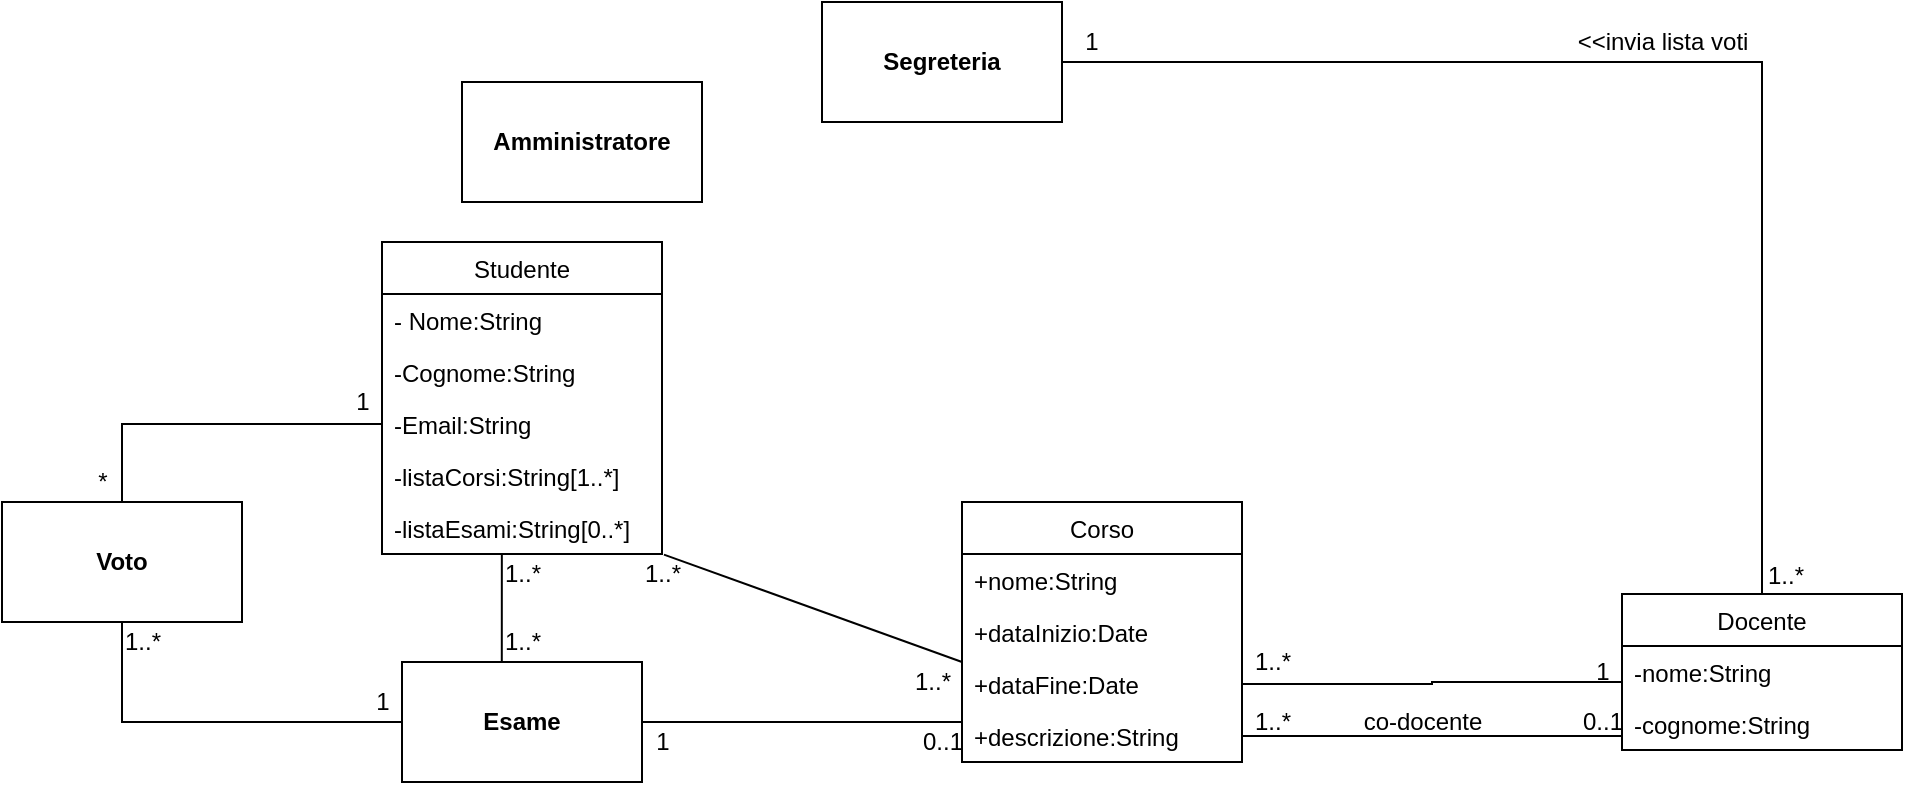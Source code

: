 <mxfile version="16.4.11" type="device"><diagram id="MOf7y_8kAuND_xLEKF-A" name="Pagina-1"><mxGraphModel dx="1479" dy="1618" grid="1" gridSize="10" guides="1" tooltips="1" connect="1" arrows="1" fold="1" page="1" pageScale="1" pageWidth="827" pageHeight="1169" math="0" shadow="0"><root><mxCell id="0"/><mxCell id="1" parent="0"/><mxCell id="c2kM7HhLV0Gr8ukdcEeq-102" style="edgeStyle=orthogonalEdgeStyle;rounded=0;orthogonalLoop=1;jettySize=auto;html=1;exitX=0;exitY=0.5;exitDx=0;exitDy=0;entryX=1;entryY=0.5;entryDx=0;entryDy=0;startArrow=none;startFill=0;endArrow=none;endFill=0;startSize=15;endSize=15;" edge="1" parent="1" source="c2kM7HhLV0Gr8ukdcEeq-94" target="c2kM7HhLV0Gr8ukdcEeq-84"><mxGeometry relative="1" as="geometry"><mxPoint x="600" y="305" as="sourcePoint"/><Array as="points"><mxPoint x="610" y="317"/></Array></mxGeometry></mxCell><mxCell id="c2kM7HhLV0Gr8ukdcEeq-4" value="&lt;b&gt;Segreteria&lt;br&gt;&lt;/b&gt;" style="rounded=0;whiteSpace=wrap;html=1;" vertex="1" parent="1"><mxGeometry x="210" y="-50" width="120" height="60" as="geometry"/></mxCell><mxCell id="c2kM7HhLV0Gr8ukdcEeq-5" value="&lt;b&gt;Amministratore&lt;br&gt;&lt;/b&gt;" style="rounded=0;whiteSpace=wrap;html=1;" vertex="1" parent="1"><mxGeometry x="30" y="-10" width="120" height="60" as="geometry"/></mxCell><mxCell id="c2kM7HhLV0Gr8ukdcEeq-21" style="edgeStyle=orthogonalEdgeStyle;rounded=0;orthogonalLoop=1;jettySize=auto;html=1;entryX=0.5;entryY=0;entryDx=0;entryDy=0;endArrow=none;endFill=0;endSize=15;exitX=0.428;exitY=1.01;exitDx=0;exitDy=0;exitPerimeter=0;" edge="1" parent="1" source="c2kM7HhLV0Gr8ukdcEeq-60" target="c2kM7HhLV0Gr8ukdcEeq-20"><mxGeometry relative="1" as="geometry"><mxPoint x="60" y="240" as="sourcePoint"/><Array as="points"><mxPoint x="50" y="280"/></Array></mxGeometry></mxCell><mxCell id="c2kM7HhLV0Gr8ukdcEeq-20" value="&lt;b&gt;Esame&lt;br&gt;&lt;/b&gt;" style="rounded=0;whiteSpace=wrap;html=1;" vertex="1" parent="1"><mxGeometry y="280" width="120" height="60" as="geometry"/></mxCell><mxCell id="c2kM7HhLV0Gr8ukdcEeq-26" value="1..*" style="text;html=1;align=center;verticalAlign=middle;resizable=0;points=[];autosize=1;strokeColor=none;fillColor=none;" vertex="1" parent="1"><mxGeometry x="45" y="260" width="30" height="20" as="geometry"/></mxCell><mxCell id="c2kM7HhLV0Gr8ukdcEeq-27" value="1..*" style="text;html=1;align=center;verticalAlign=middle;resizable=0;points=[];autosize=1;strokeColor=none;fillColor=none;" vertex="1" parent="1"><mxGeometry x="45" y="226" width="30" height="20" as="geometry"/></mxCell><mxCell id="c2kM7HhLV0Gr8ukdcEeq-29" style="rounded=0;orthogonalLoop=1;jettySize=auto;html=1;exitX=0;exitY=0;exitDx=0;exitDy=0;entryX=1.007;entryY=1.011;entryDx=0;entryDy=0;endArrow=none;endFill=0;endSize=15;entryPerimeter=0;" edge="1" parent="1" target="c2kM7HhLV0Gr8ukdcEeq-60"><mxGeometry relative="1" as="geometry"><mxPoint x="280" y="280" as="sourcePoint"/><mxPoint x="120.0" y="220" as="targetPoint"/></mxGeometry></mxCell><mxCell id="c2kM7HhLV0Gr8ukdcEeq-30" style="edgeStyle=none;rounded=0;orthogonalLoop=1;jettySize=auto;html=1;entryX=1;entryY=0.5;entryDx=0;entryDy=0;endArrow=none;endFill=0;endSize=15;startArrow=none;startFill=0;" edge="1" parent="1" target="c2kM7HhLV0Gr8ukdcEeq-20"><mxGeometry relative="1" as="geometry"><mxPoint x="280" y="310" as="sourcePoint"/></mxGeometry></mxCell><mxCell id="c2kM7HhLV0Gr8ukdcEeq-32" value="0..1" style="text;html=1;align=center;verticalAlign=middle;resizable=0;points=[];autosize=1;strokeColor=none;fillColor=none;" vertex="1" parent="1"><mxGeometry x="250" y="310" width="40" height="20" as="geometry"/></mxCell><mxCell id="c2kM7HhLV0Gr8ukdcEeq-33" value="1" style="text;html=1;align=center;verticalAlign=middle;resizable=0;points=[];autosize=1;strokeColor=none;fillColor=none;" vertex="1" parent="1"><mxGeometry x="120" y="310" width="20" height="20" as="geometry"/></mxCell><mxCell id="c2kM7HhLV0Gr8ukdcEeq-34" value="1..*" style="text;html=1;align=center;verticalAlign=middle;resizable=0;points=[];autosize=1;strokeColor=none;fillColor=none;" vertex="1" parent="1"><mxGeometry x="115" y="226" width="30" height="20" as="geometry"/></mxCell><mxCell id="c2kM7HhLV0Gr8ukdcEeq-35" value="1..*" style="text;html=1;align=center;verticalAlign=middle;resizable=0;points=[];autosize=1;strokeColor=none;fillColor=none;" vertex="1" parent="1"><mxGeometry x="250" y="280" width="30" height="20" as="geometry"/></mxCell><mxCell id="c2kM7HhLV0Gr8ukdcEeq-61" style="edgeStyle=orthogonalEdgeStyle;rounded=0;orthogonalLoop=1;jettySize=auto;html=1;entryX=0;entryY=0.5;entryDx=0;entryDy=0;startArrow=none;startFill=0;endArrow=none;endFill=0;startSize=15;endSize=15;" edge="1" parent="1" source="c2kM7HhLV0Gr8ukdcEeq-45" target="c2kM7HhLV0Gr8ukdcEeq-58"><mxGeometry relative="1" as="geometry"/></mxCell><mxCell id="c2kM7HhLV0Gr8ukdcEeq-62" style="edgeStyle=orthogonalEdgeStyle;rounded=0;orthogonalLoop=1;jettySize=auto;html=1;exitX=0.5;exitY=1;exitDx=0;exitDy=0;entryX=0;entryY=0.5;entryDx=0;entryDy=0;startArrow=none;startFill=0;endArrow=none;endFill=0;startSize=15;endSize=15;" edge="1" parent="1" source="c2kM7HhLV0Gr8ukdcEeq-45" target="c2kM7HhLV0Gr8ukdcEeq-20"><mxGeometry relative="1" as="geometry"/></mxCell><mxCell id="c2kM7HhLV0Gr8ukdcEeq-45" value="&lt;b&gt;Voto&lt;br&gt;&lt;/b&gt;" style="rounded=0;whiteSpace=wrap;html=1;" vertex="1" parent="1"><mxGeometry x="-200" y="200" width="120" height="60" as="geometry"/></mxCell><mxCell id="c2kM7HhLV0Gr8ukdcEeq-55" value="Studente" style="swimlane;fontStyle=0;childLayout=stackLayout;horizontal=1;startSize=26;fillColor=none;horizontalStack=0;resizeParent=1;resizeParentMax=0;resizeLast=0;collapsible=1;marginBottom=0;" vertex="1" parent="1"><mxGeometry x="-10" y="70" width="140" height="156" as="geometry"/></mxCell><mxCell id="c2kM7HhLV0Gr8ukdcEeq-56" value="- Nome:String" style="text;strokeColor=none;fillColor=none;align=left;verticalAlign=top;spacingLeft=4;spacingRight=4;overflow=hidden;rotatable=0;points=[[0,0.5],[1,0.5]];portConstraint=eastwest;" vertex="1" parent="c2kM7HhLV0Gr8ukdcEeq-55"><mxGeometry y="26" width="140" height="26" as="geometry"/></mxCell><mxCell id="c2kM7HhLV0Gr8ukdcEeq-57" value="-Cognome:String" style="text;strokeColor=none;fillColor=none;align=left;verticalAlign=top;spacingLeft=4;spacingRight=4;overflow=hidden;rotatable=0;points=[[0,0.5],[1,0.5]];portConstraint=eastwest;" vertex="1" parent="c2kM7HhLV0Gr8ukdcEeq-55"><mxGeometry y="52" width="140" height="26" as="geometry"/></mxCell><mxCell id="c2kM7HhLV0Gr8ukdcEeq-58" value="-Email:String" style="text;strokeColor=none;fillColor=none;align=left;verticalAlign=top;spacingLeft=4;spacingRight=4;overflow=hidden;rotatable=0;points=[[0,0.5],[1,0.5]];portConstraint=eastwest;" vertex="1" parent="c2kM7HhLV0Gr8ukdcEeq-55"><mxGeometry y="78" width="140" height="26" as="geometry"/></mxCell><mxCell id="c2kM7HhLV0Gr8ukdcEeq-59" value="-listaCorsi:String[1..*]" style="text;strokeColor=none;fillColor=none;align=left;verticalAlign=top;spacingLeft=4;spacingRight=4;overflow=hidden;rotatable=0;points=[[0,0.5],[1,0.5]];portConstraint=eastwest;" vertex="1" parent="c2kM7HhLV0Gr8ukdcEeq-55"><mxGeometry y="104" width="140" height="26" as="geometry"/></mxCell><mxCell id="c2kM7HhLV0Gr8ukdcEeq-60" value="-listaEsami:String[0..*]" style="text;strokeColor=none;fillColor=none;align=left;verticalAlign=top;spacingLeft=4;spacingRight=4;overflow=hidden;rotatable=0;points=[[0,0.5],[1,0.5]];portConstraint=eastwest;" vertex="1" parent="c2kM7HhLV0Gr8ukdcEeq-55"><mxGeometry y="130" width="140" height="26" as="geometry"/></mxCell><mxCell id="c2kM7HhLV0Gr8ukdcEeq-63" value="1" style="text;html=1;align=center;verticalAlign=middle;resizable=0;points=[];autosize=1;strokeColor=none;fillColor=none;" vertex="1" parent="1"><mxGeometry x="-30" y="140" width="20" height="20" as="geometry"/></mxCell><mxCell id="c2kM7HhLV0Gr8ukdcEeq-64" value="*" style="text;html=1;align=center;verticalAlign=middle;resizable=0;points=[];autosize=1;strokeColor=none;fillColor=none;" vertex="1" parent="1"><mxGeometry x="-160" y="180" width="20" height="20" as="geometry"/></mxCell><mxCell id="c2kM7HhLV0Gr8ukdcEeq-65" value="1" style="text;html=1;align=center;verticalAlign=middle;resizable=0;points=[];autosize=1;strokeColor=none;fillColor=none;" vertex="1" parent="1"><mxGeometry x="-20" y="290" width="20" height="20" as="geometry"/></mxCell><mxCell id="c2kM7HhLV0Gr8ukdcEeq-66" value="1..*" style="text;html=1;align=center;verticalAlign=middle;resizable=0;points=[];autosize=1;strokeColor=none;fillColor=none;" vertex="1" parent="1"><mxGeometry x="-145" y="260" width="30" height="20" as="geometry"/></mxCell><mxCell id="c2kM7HhLV0Gr8ukdcEeq-78" value="1..*" style="text;html=1;align=center;verticalAlign=middle;resizable=0;points=[];autosize=1;strokeColor=none;fillColor=none;" vertex="1" parent="1"><mxGeometry x="420" y="270" width="30" height="20" as="geometry"/></mxCell><mxCell id="c2kM7HhLV0Gr8ukdcEeq-79" value="1" style="text;html=1;align=center;verticalAlign=middle;resizable=0;points=[];autosize=1;strokeColor=none;fillColor=none;" vertex="1" parent="1"><mxGeometry x="590" y="275" width="20" height="20" as="geometry"/></mxCell><mxCell id="c2kM7HhLV0Gr8ukdcEeq-80" value="Corso" style="swimlane;fontStyle=0;childLayout=stackLayout;horizontal=1;startSize=26;fillColor=none;horizontalStack=0;resizeParent=1;resizeParentMax=0;resizeLast=0;collapsible=1;marginBottom=0;" vertex="1" parent="1"><mxGeometry x="280" y="200" width="140" height="130" as="geometry"/></mxCell><mxCell id="c2kM7HhLV0Gr8ukdcEeq-81" value="+nome:String" style="text;strokeColor=none;fillColor=none;align=left;verticalAlign=top;spacingLeft=4;spacingRight=4;overflow=hidden;rotatable=0;points=[[0,0.5],[1,0.5]];portConstraint=eastwest;" vertex="1" parent="c2kM7HhLV0Gr8ukdcEeq-80"><mxGeometry y="26" width="140" height="26" as="geometry"/></mxCell><mxCell id="c2kM7HhLV0Gr8ukdcEeq-82" value="+dataInizio:Date" style="text;strokeColor=none;fillColor=none;align=left;verticalAlign=top;spacingLeft=4;spacingRight=4;overflow=hidden;rotatable=0;points=[[0,0.5],[1,0.5]];portConstraint=eastwest;" vertex="1" parent="c2kM7HhLV0Gr8ukdcEeq-80"><mxGeometry y="52" width="140" height="26" as="geometry"/></mxCell><mxCell id="c2kM7HhLV0Gr8ukdcEeq-83" value="+dataFine:Date" style="text;strokeColor=none;fillColor=none;align=left;verticalAlign=top;spacingLeft=4;spacingRight=4;overflow=hidden;rotatable=0;points=[[0,0.5],[1,0.5]];portConstraint=eastwest;" vertex="1" parent="c2kM7HhLV0Gr8ukdcEeq-80"><mxGeometry y="78" width="140" height="26" as="geometry"/></mxCell><mxCell id="c2kM7HhLV0Gr8ukdcEeq-84" value="+descrizione:String" style="text;strokeColor=none;fillColor=none;align=left;verticalAlign=top;spacingLeft=4;spacingRight=4;overflow=hidden;rotatable=0;points=[[0,0.5],[1,0.5]];portConstraint=eastwest;" vertex="1" parent="c2kM7HhLV0Gr8ukdcEeq-80"><mxGeometry y="104" width="140" height="26" as="geometry"/></mxCell><mxCell id="c2kM7HhLV0Gr8ukdcEeq-106" style="edgeStyle=orthogonalEdgeStyle;rounded=0;orthogonalLoop=1;jettySize=auto;html=1;entryX=1;entryY=0.5;entryDx=0;entryDy=0;startArrow=none;startFill=0;endArrow=none;endFill=0;startSize=15;endSize=15;" edge="1" parent="1" source="c2kM7HhLV0Gr8ukdcEeq-92" target="c2kM7HhLV0Gr8ukdcEeq-4"><mxGeometry relative="1" as="geometry"><Array as="points"><mxPoint x="680" y="-20"/></Array></mxGeometry></mxCell><mxCell id="c2kM7HhLV0Gr8ukdcEeq-92" value="Docente" style="swimlane;fontStyle=0;childLayout=stackLayout;horizontal=1;startSize=26;fillColor=none;horizontalStack=0;resizeParent=1;resizeParentMax=0;resizeLast=0;collapsible=1;marginBottom=0;" vertex="1" parent="1"><mxGeometry x="610" y="246" width="140" height="78" as="geometry"/></mxCell><mxCell id="c2kM7HhLV0Gr8ukdcEeq-93" value="-nome:String" style="text;strokeColor=none;fillColor=none;align=left;verticalAlign=top;spacingLeft=4;spacingRight=4;overflow=hidden;rotatable=0;points=[[0,0.5],[1,0.5]];portConstraint=eastwest;" vertex="1" parent="c2kM7HhLV0Gr8ukdcEeq-92"><mxGeometry y="26" width="140" height="26" as="geometry"/></mxCell><mxCell id="c2kM7HhLV0Gr8ukdcEeq-94" value="-cognome:String" style="text;strokeColor=none;fillColor=none;align=left;verticalAlign=top;spacingLeft=4;spacingRight=4;overflow=hidden;rotatable=0;points=[[0,0.5],[1,0.5]];portConstraint=eastwest;" vertex="1" parent="c2kM7HhLV0Gr8ukdcEeq-92"><mxGeometry y="52" width="140" height="26" as="geometry"/></mxCell><mxCell id="c2kM7HhLV0Gr8ukdcEeq-98" style="edgeStyle=orthogonalEdgeStyle;rounded=0;orthogonalLoop=1;jettySize=auto;html=1;exitX=1;exitY=0.5;exitDx=0;exitDy=0;startArrow=none;startFill=0;endArrow=none;endFill=0;startSize=15;endSize=15;entryX=0;entryY=0.5;entryDx=0;entryDy=0;" edge="1" parent="1" source="c2kM7HhLV0Gr8ukdcEeq-83" target="c2kM7HhLV0Gr8ukdcEeq-93"><mxGeometry relative="1" as="geometry"><mxPoint x="600" y="290.034" as="targetPoint"/><Array as="points"><mxPoint x="515" y="291"/><mxPoint x="610" y="290"/></Array></mxGeometry></mxCell><mxCell id="c2kM7HhLV0Gr8ukdcEeq-99" value="co-docente" style="text;html=1;align=center;verticalAlign=middle;resizable=0;points=[];autosize=1;strokeColor=none;fillColor=none;" vertex="1" parent="1"><mxGeometry x="475" y="300" width="70" height="20" as="geometry"/></mxCell><mxCell id="c2kM7HhLV0Gr8ukdcEeq-103" value="1..*" style="text;html=1;align=center;verticalAlign=middle;resizable=0;points=[];autosize=1;strokeColor=none;fillColor=none;" vertex="1" parent="1"><mxGeometry x="420" y="300" width="30" height="20" as="geometry"/></mxCell><mxCell id="c2kM7HhLV0Gr8ukdcEeq-105" value="0..1" style="text;html=1;align=center;verticalAlign=middle;resizable=0;points=[];autosize=1;strokeColor=none;fillColor=none;" vertex="1" parent="1"><mxGeometry x="580" y="300" width="40" height="20" as="geometry"/></mxCell><mxCell id="c2kM7HhLV0Gr8ukdcEeq-107" value="&amp;lt;&amp;lt;invia lista voti" style="text;html=1;align=center;verticalAlign=middle;resizable=0;points=[];autosize=1;strokeColor=none;fillColor=none;" vertex="1" parent="1"><mxGeometry x="580" y="-40" width="100" height="20" as="geometry"/></mxCell><mxCell id="c2kM7HhLV0Gr8ukdcEeq-108" value="1" style="text;html=1;strokeColor=none;fillColor=none;align=center;verticalAlign=middle;whiteSpace=wrap;rounded=0;" vertex="1" parent="1"><mxGeometry x="330" y="-40" width="30" height="20" as="geometry"/></mxCell><mxCell id="c2kM7HhLV0Gr8ukdcEeq-110" value="1..*" style="text;html=1;strokeColor=none;fillColor=none;align=center;verticalAlign=middle;whiteSpace=wrap;rounded=0;" vertex="1" parent="1"><mxGeometry x="677" y="227" width="30" height="20" as="geometry"/></mxCell></root></mxGraphModel></diagram></mxfile>